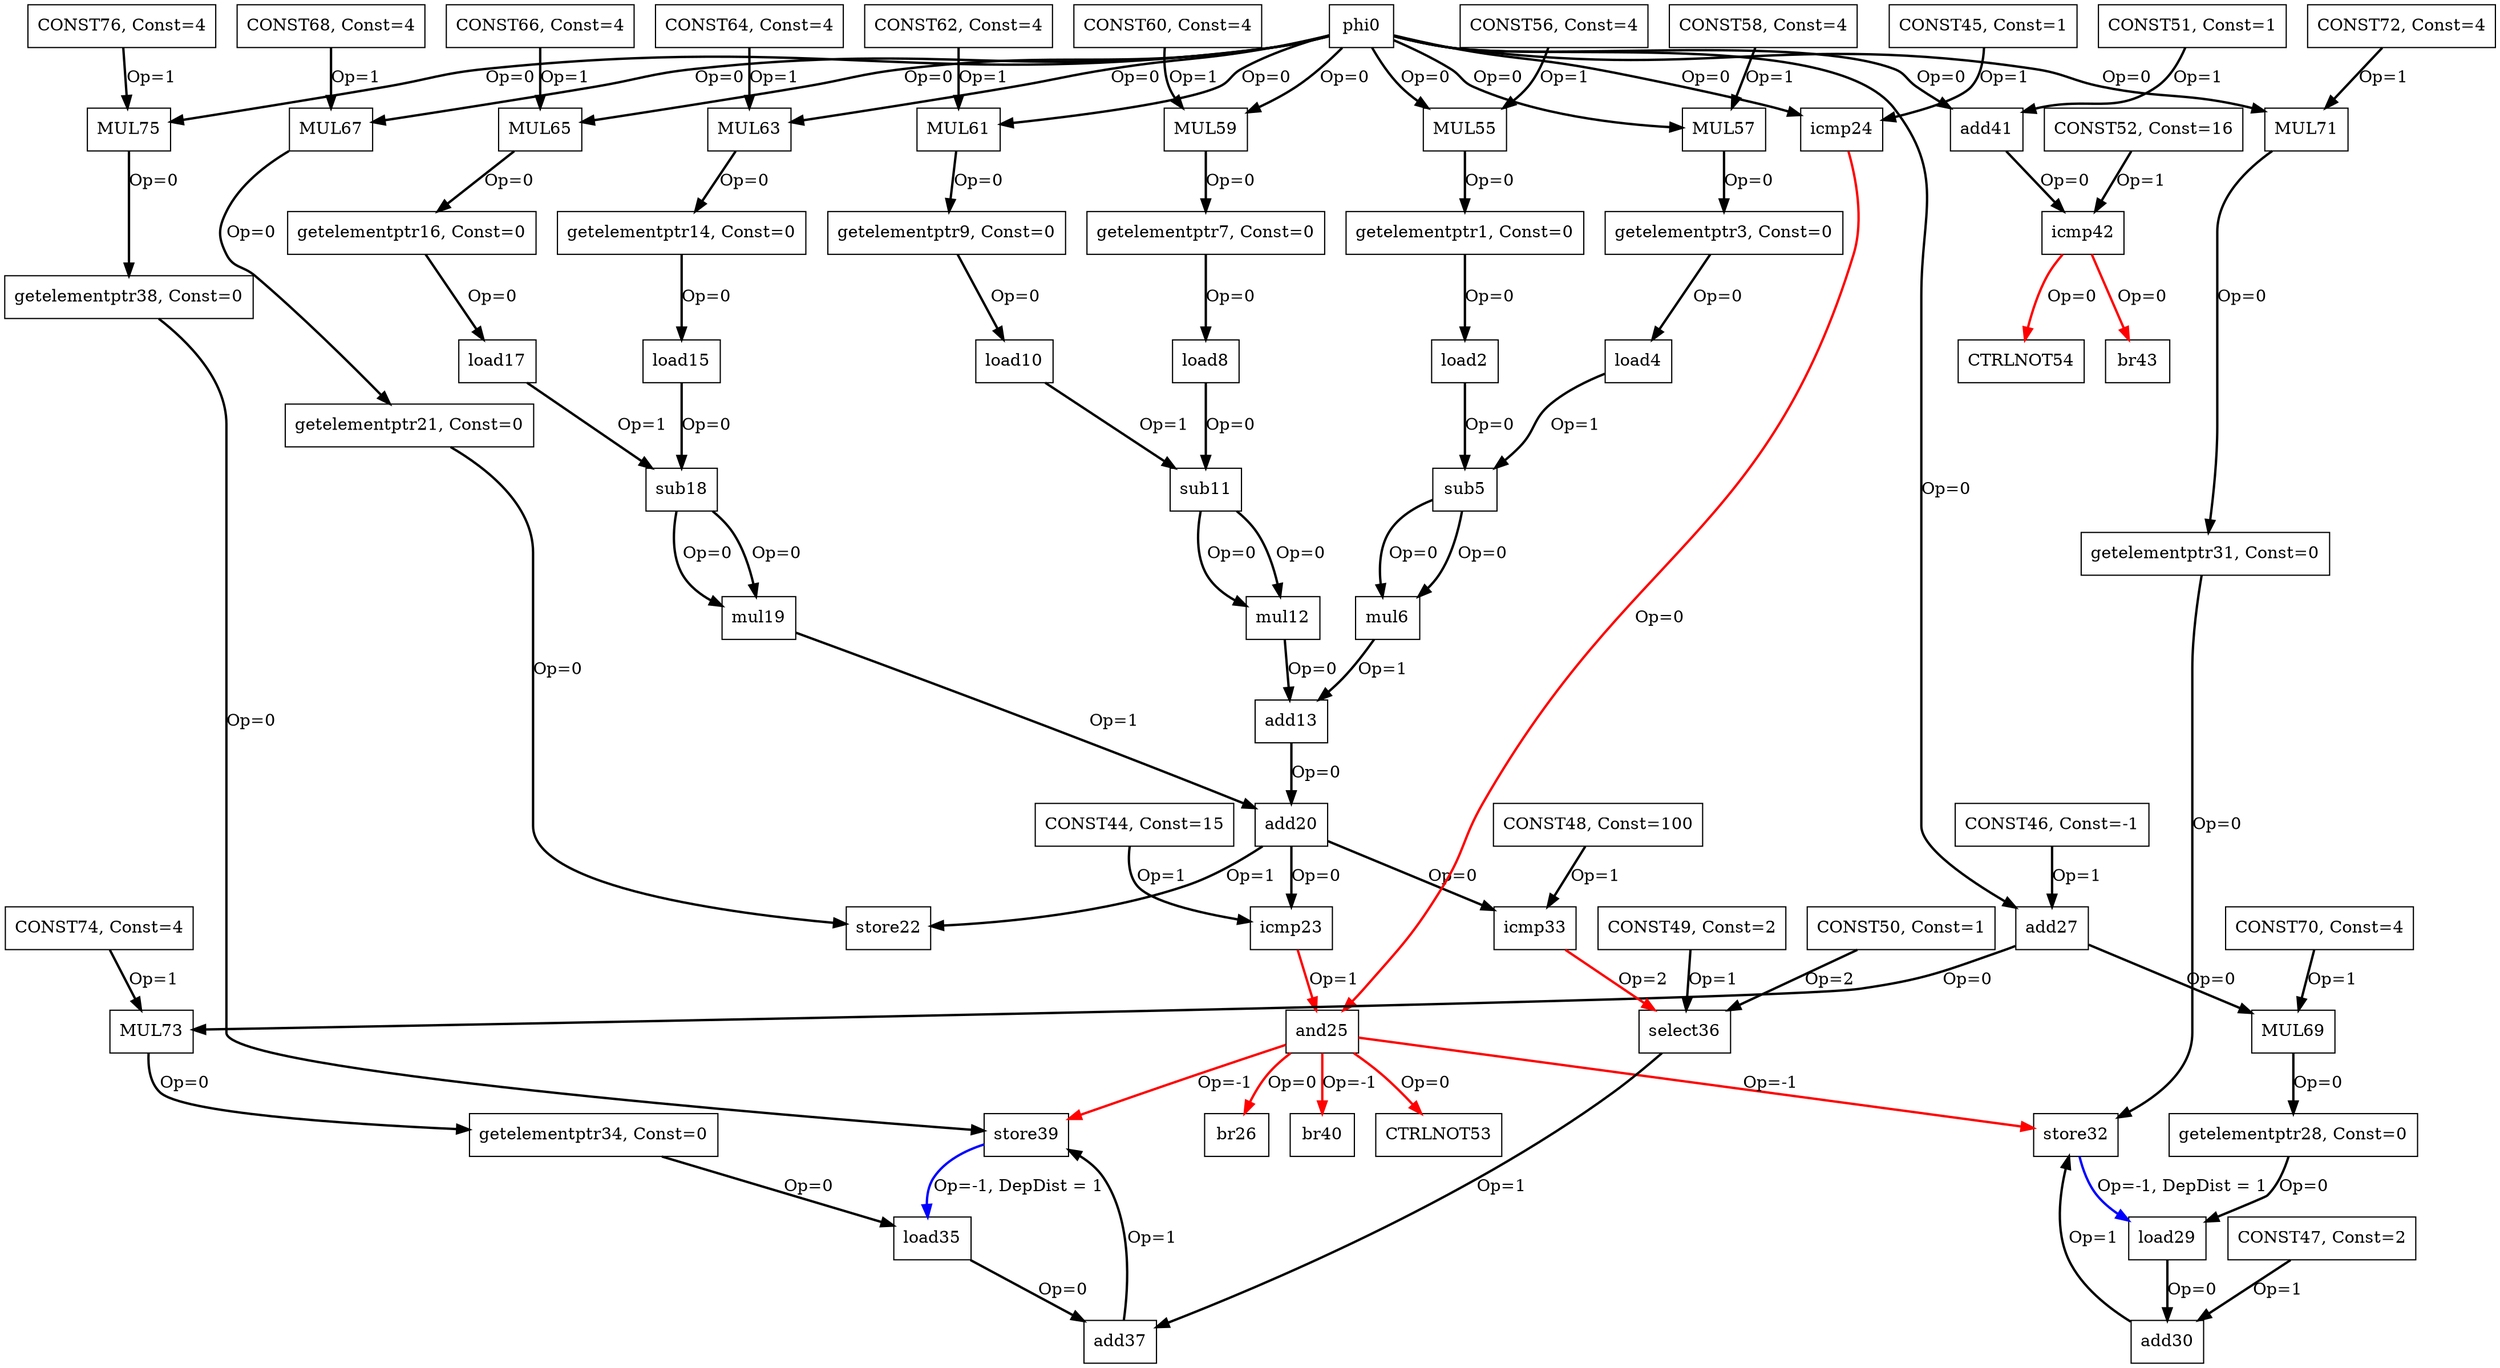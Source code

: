 Digraph G {
phi0[label = "phi0", shape = box, color = black];
getelementptr1[label = "getelementptr1, Const=0", shape = box, color = black];
load2[label = "load2", shape = box, color = black];
getelementptr3[label = "getelementptr3, Const=0", shape = box, color = black];
load4[label = "load4", shape = box, color = black];
sub5[label = "sub5", shape = box, color = black];
mul6[label = "mul6", shape = box, color = black];
getelementptr7[label = "getelementptr7, Const=0", shape = box, color = black];
load8[label = "load8", shape = box, color = black];
getelementptr9[label = "getelementptr9, Const=0", shape = box, color = black];
load10[label = "load10", shape = box, color = black];
sub11[label = "sub11", shape = box, color = black];
mul12[label = "mul12", shape = box, color = black];
add13[label = "add13", shape = box, color = black];
getelementptr14[label = "getelementptr14, Const=0", shape = box, color = black];
load15[label = "load15", shape = box, color = black];
getelementptr16[label = "getelementptr16, Const=0", shape = box, color = black];
load17[label = "load17", shape = box, color = black];
sub18[label = "sub18", shape = box, color = black];
mul19[label = "mul19", shape = box, color = black];
add20[label = "add20", shape = box, color = black];
getelementptr21[label = "getelementptr21, Const=0", shape = box, color = black];
store22[label = "store22", shape = box, color = black];
icmp23[label = "icmp23", shape = box, color = black];
icmp24[label = "icmp24", shape = box, color = black];
and25[label = "and25", shape = box, color = black];
br26[label = "br26", shape = box, color = black];
add27[label = "add27", shape = box, color = black];
getelementptr28[label = "getelementptr28, Const=0", shape = box, color = black];
load29[label = "load29", shape = box, color = black];
add30[label = "add30", shape = box, color = black];
getelementptr31[label = "getelementptr31, Const=0", shape = box, color = black];
store32[label = "store32", shape = box, color = black];
icmp33[label = "icmp33", shape = box, color = black];
getelementptr34[label = "getelementptr34, Const=0", shape = box, color = black];
load35[label = "load35", shape = box, color = black];
select36[label = "select36", shape = box, color = black];
add37[label = "add37", shape = box, color = black];
getelementptr38[label = "getelementptr38, Const=0", shape = box, color = black];
store39[label = "store39", shape = box, color = black];
br40[label = "br40", shape = box, color = black];
add41[label = "add41", shape = box, color = black];
icmp42[label = "icmp42", shape = box, color = black];
br43[label = "br43", shape = box, color = black];
CONST44[label = "CONST44, Const=15", shape = box, color = black];
CONST45[label = "CONST45, Const=1", shape = box, color = black];
CONST46[label = "CONST46, Const=-1", shape = box, color = black];
CONST47[label = "CONST47, Const=2", shape = box, color = black];
CONST48[label = "CONST48, Const=100", shape = box, color = black];
CONST49[label = "CONST49, Const=2", shape = box, color = black];
CONST50[label = "CONST50, Const=1", shape = box, color = black];
CONST51[label = "CONST51, Const=1", shape = box, color = black];
CONST52[label = "CONST52, Const=16", shape = box, color = black];
CTRLNOT53[label = "CTRLNOT53", shape = box, color = black];
CTRLNOT54[label = "CTRLNOT54", shape = box, color = black];
MUL55[label = "MUL55", shape = box, color = black];
CONST56[label = "CONST56, Const=4", shape = box, color = black];
MUL57[label = "MUL57", shape = box, color = black];
CONST58[label = "CONST58, Const=4", shape = box, color = black];
MUL59[label = "MUL59", shape = box, color = black];
CONST60[label = "CONST60, Const=4", shape = box, color = black];
MUL61[label = "MUL61", shape = box, color = black];
CONST62[label = "CONST62, Const=4", shape = box, color = black];
MUL63[label = "MUL63", shape = box, color = black];
CONST64[label = "CONST64, Const=4", shape = box, color = black];
MUL65[label = "MUL65", shape = box, color = black];
CONST66[label = "CONST66, Const=4", shape = box, color = black];
MUL67[label = "MUL67", shape = box, color = black];
CONST68[label = "CONST68, Const=4", shape = box, color = black];
MUL69[label = "MUL69", shape = box, color = black];
CONST70[label = "CONST70, Const=4", shape = box, color = black];
MUL71[label = "MUL71", shape = box, color = black];
CONST72[label = "CONST72, Const=4", shape = box, color = black];
MUL73[label = "MUL73", shape = box, color = black];
CONST74[label = "CONST74, Const=4", shape = box, color = black];
MUL75[label = "MUL75", shape = box, color = black];
CONST76[label = "CONST76, Const=4", shape = box, color = black];
phi0 -> add41[color = black, style = bold, label = "Op=0"];
phi0 -> add27[color = black, style = bold, label = "Op=0"];
phi0 -> icmp24[color = black, style = bold, label = "Op=0"];
getelementptr1 -> load2[color = black, style = bold, label = "Op=0"];
load2 -> sub5[color = black, style = bold, label = "Op=0"];
getelementptr3 -> load4[color = black, style = bold, label = "Op=0"];
load4 -> sub5[color = black, style = bold, label = "Op=1"];
sub5 -> mul6[color = black, style = bold, label = "Op=0"];
sub5 -> mul6[color = black, style = bold, label = "Op=0"];
mul6 -> add13[color = black, style = bold, label = "Op=1"];
getelementptr7 -> load8[color = black, style = bold, label = "Op=0"];
load8 -> sub11[color = black, style = bold, label = "Op=0"];
getelementptr9 -> load10[color = black, style = bold, label = "Op=0"];
load10 -> sub11[color = black, style = bold, label = "Op=1"];
sub11 -> mul12[color = black, style = bold, label = "Op=0"];
sub11 -> mul12[color = black, style = bold, label = "Op=0"];
mul12 -> add13[color = black, style = bold, label = "Op=0"];
add13 -> add20[color = black, style = bold, label = "Op=0"];
getelementptr14 -> load15[color = black, style = bold, label = "Op=0"];
load15 -> sub18[color = black, style = bold, label = "Op=0"];
getelementptr16 -> load17[color = black, style = bold, label = "Op=0"];
load17 -> sub18[color = black, style = bold, label = "Op=1"];
sub18 -> mul19[color = black, style = bold, label = "Op=0"];
sub18 -> mul19[color = black, style = bold, label = "Op=0"];
mul19 -> add20[color = black, style = bold, label = "Op=1"];
add20 -> icmp33[color = black, style = bold, label = "Op=0"];
add20 -> icmp23[color = black, style = bold, label = "Op=0"];
add20 -> store22[color = black, style = bold, label = "Op=1"];
getelementptr21 -> store22[color = black, style = bold, label = "Op=0"];
CONST44 -> icmp23[color = black, style = bold, label = "Op=1"];
icmp23 -> and25[color = red, style = bold, label = "Op=1"];
CONST45 -> icmp24[color = black, style = bold, label = "Op=1"];
icmp24 -> and25[color = red, style = bold, label = "Op=0"];
and25 -> br26[color = red, style = bold, label = "Op=0"];
CONST46 -> add27[color = black, style = bold, label = "Op=1"];
getelementptr28 -> load29[color = black, style = bold, label = "Op=0"];
load29 -> add30[color = black, style = bold, label = "Op=0"];
CONST47 -> add30[color = black, style = bold, label = "Op=1"];
add30 -> store32[color = black, style = bold, label = "Op=1"];
getelementptr31 -> store32[color = black, style = bold, label = "Op=0"];
CONST48 -> icmp33[color = black, style = bold, label = "Op=1"];
icmp33 -> select36[color = red, style = bold, label = "Op=2"];
getelementptr34 -> load35[color = black, style = bold, label = "Op=0"];
load35 -> add37[color = black, style = bold, label = "Op=0"];
CONST49 -> select36[color = black, style = bold, label = "Op=1"];
CONST50 -> select36[color = black, style = bold, label = "Op=2"];
select36 -> add37[color = black, style = bold, label = "Op=1"];
add37 -> store39[color = black, style = bold, label = "Op=1"];
getelementptr38 -> store39[color = black, style = bold, label = "Op=0"];
CONST51 -> add41[color = black, style = bold, label = "Op=1"];
add41 -> icmp42[color = black, style = bold, label = "Op=0"];
CONST52 -> icmp42[color = black, style = bold, label = "Op=1"];
icmp42 -> br43[color = red, style = bold, label = "Op=0"];
store32 -> load29[color = blue, style = bold, label = "Op=-1, DepDist = 1"];
store39 -> load35[color = blue, style = bold, label = "Op=-1, DepDist = 1"];
and25 -> store32[color = red, style = bold, label = "Op=-1"];
and25 -> store39[color = red, style = bold, label = "Op=-1"];
and25 -> br40[color = red, style = bold, label = "Op=-1"];
and25 -> CTRLNOT53[color = red, style = bold, label = "Op=0"];
icmp42 -> CTRLNOT54[color = red, style = bold, label = "Op=0"];
phi0 -> MUL55[color = black, style = bold, label = "Op=0"];
CONST56 -> MUL55[color = black, style = bold, label = "Op=1"];
MUL55 -> getelementptr1[color = black, style = bold, label = "Op=0"];
phi0 -> MUL57[color = black, style = bold, label = "Op=0"];
CONST58 -> MUL57[color = black, style = bold, label = "Op=1"];
MUL57 -> getelementptr3[color = black, style = bold, label = "Op=0"];
phi0 -> MUL59[color = black, style = bold, label = "Op=0"];
CONST60 -> MUL59[color = black, style = bold, label = "Op=1"];
MUL59 -> getelementptr7[color = black, style = bold, label = "Op=0"];
phi0 -> MUL61[color = black, style = bold, label = "Op=0"];
CONST62 -> MUL61[color = black, style = bold, label = "Op=1"];
MUL61 -> getelementptr9[color = black, style = bold, label = "Op=0"];
phi0 -> MUL63[color = black, style = bold, label = "Op=0"];
CONST64 -> MUL63[color = black, style = bold, label = "Op=1"];
MUL63 -> getelementptr14[color = black, style = bold, label = "Op=0"];
phi0 -> MUL65[color = black, style = bold, label = "Op=0"];
CONST66 -> MUL65[color = black, style = bold, label = "Op=1"];
MUL65 -> getelementptr16[color = black, style = bold, label = "Op=0"];
phi0 -> MUL67[color = black, style = bold, label = "Op=0"];
CONST68 -> MUL67[color = black, style = bold, label = "Op=1"];
MUL67 -> getelementptr21[color = black, style = bold, label = "Op=0"];
add27 -> MUL69[color = black, style = bold, label = "Op=0"];
CONST70 -> MUL69[color = black, style = bold, label = "Op=1"];
MUL69 -> getelementptr28[color = black, style = bold, label = "Op=0"];
phi0 -> MUL71[color = black, style = bold, label = "Op=0"];
CONST72 -> MUL71[color = black, style = bold, label = "Op=1"];
MUL71 -> getelementptr31[color = black, style = bold, label = "Op=0"];
add27 -> MUL73[color = black, style = bold, label = "Op=0"];
CONST74 -> MUL73[color = black, style = bold, label = "Op=1"];
MUL73 -> getelementptr34[color = black, style = bold, label = "Op=0"];
phi0 -> MUL75[color = black, style = bold, label = "Op=0"];
CONST76 -> MUL75[color = black, style = bold, label = "Op=1"];
MUL75 -> getelementptr38[color = black, style = bold, label = "Op=0"];
}
